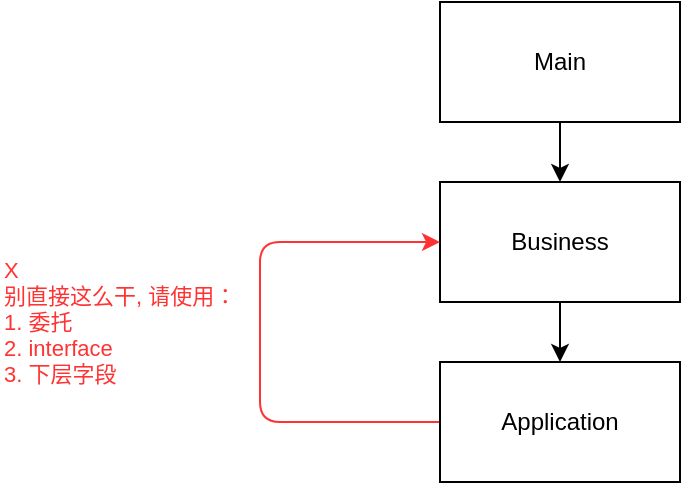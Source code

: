 <mxfile>
    <diagram id="Lo5cElNgEtcXBbHxzjMs" name="Page-1">
        <mxGraphModel dx="1071" dy="787" grid="1" gridSize="10" guides="1" tooltips="1" connect="1" arrows="1" fold="1" page="1" pageScale="1" pageWidth="850" pageHeight="1100" background="#ffffff" math="0" shadow="0">
            <root>
                <mxCell id="0"/>
                <mxCell id="1" parent="0"/>
                <mxCell id="5" style="edgeStyle=none;html=1;exitX=0.5;exitY=1;exitDx=0;exitDy=0;entryX=0.5;entryY=0;entryDx=0;entryDy=0;strokeColor=#000000;" edge="1" parent="1" source="2" target="3">
                    <mxGeometry relative="1" as="geometry"/>
                </mxCell>
                <mxCell id="2" value="Main" style="rounded=0;whiteSpace=wrap;html=1;" vertex="1" parent="1">
                    <mxGeometry x="340" y="130" width="120" height="60" as="geometry"/>
                </mxCell>
                <mxCell id="6" style="edgeStyle=none;html=1;exitX=0.5;exitY=1;exitDx=0;exitDy=0;entryX=0.5;entryY=0;entryDx=0;entryDy=0;strokeColor=#000000;" edge="1" parent="1" source="3" target="4">
                    <mxGeometry relative="1" as="geometry"/>
                </mxCell>
                <mxCell id="3" value="Business" style="rounded=0;whiteSpace=wrap;html=1;" vertex="1" parent="1">
                    <mxGeometry x="340" y="220" width="120" height="60" as="geometry"/>
                </mxCell>
                <mxCell id="7" style="edgeStyle=orthogonalEdgeStyle;html=1;exitX=0;exitY=0.5;exitDx=0;exitDy=0;entryX=0;entryY=0.5;entryDx=0;entryDy=0;strokeColor=#FF3333;" edge="1" parent="1" source="4" target="3">
                    <mxGeometry relative="1" as="geometry">
                        <Array as="points">
                            <mxPoint x="250" y="340"/>
                            <mxPoint x="250" y="250"/>
                        </Array>
                    </mxGeometry>
                </mxCell>
                <mxCell id="8" value="X&lt;br&gt;别直接这么干,&amp;nbsp;请使用：&lt;br&gt;1.&amp;nbsp;委托&lt;br&gt;2. interface&lt;br&gt;3.&amp;nbsp;下层字段" style="edgeLabel;html=1;align=left;verticalAlign=middle;resizable=0;points=[];fontColor=#FF3333;labelBackgroundColor=none;" vertex="1" connectable="0" parent="7">
                    <mxGeometry x="0.193" y="-1" relative="1" as="geometry">
                        <mxPoint x="-131" y="21" as="offset"/>
                    </mxGeometry>
                </mxCell>
                <mxCell id="4" value="Application" style="rounded=0;whiteSpace=wrap;html=1;" vertex="1" parent="1">
                    <mxGeometry x="340" y="310" width="120" height="60" as="geometry"/>
                </mxCell>
            </root>
        </mxGraphModel>
    </diagram>
</mxfile>
